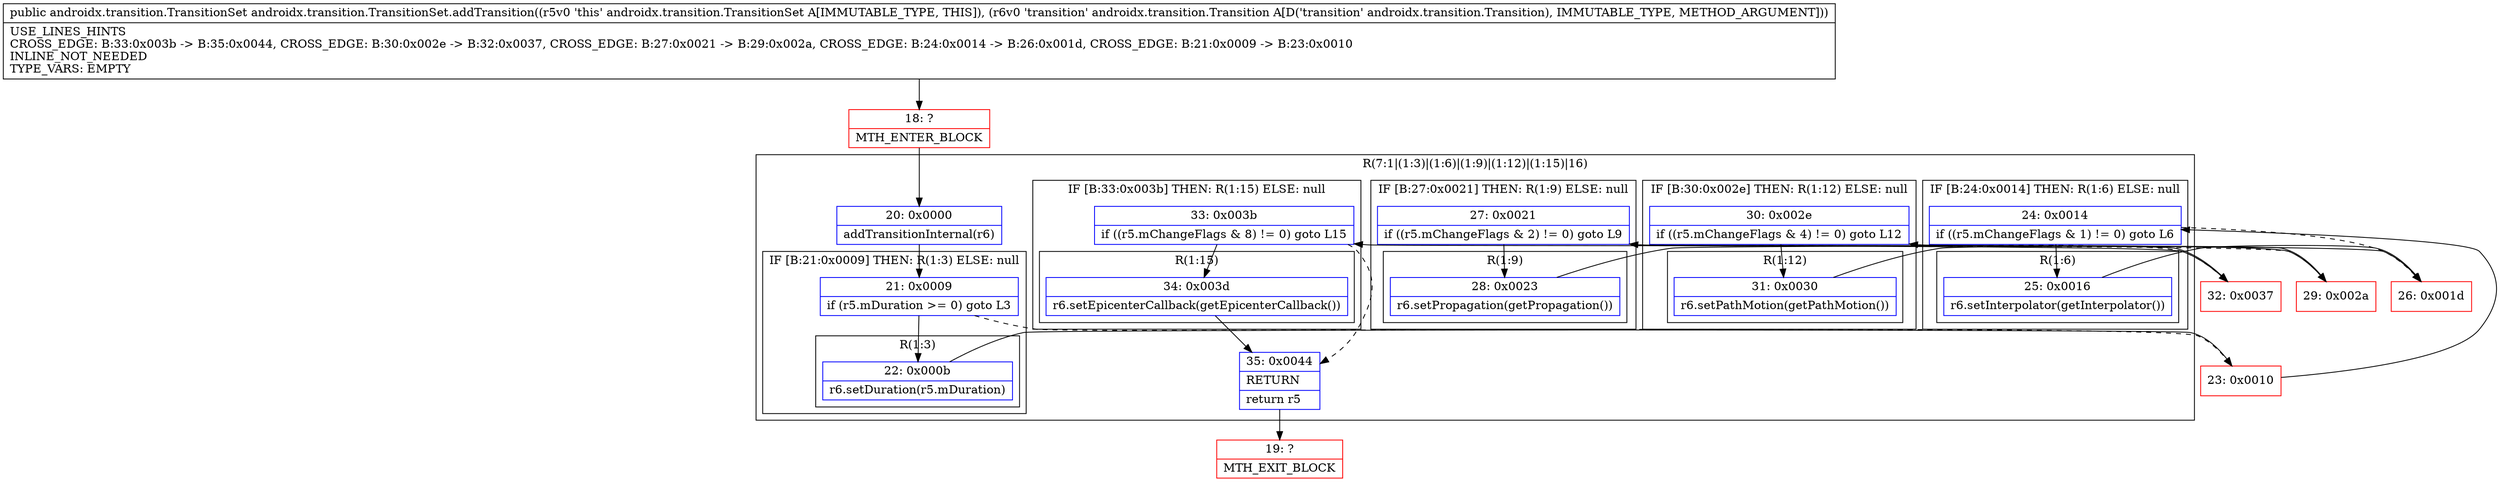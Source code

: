digraph "CFG forandroidx.transition.TransitionSet.addTransition(Landroidx\/transition\/Transition;)Landroidx\/transition\/TransitionSet;" {
subgraph cluster_Region_533381794 {
label = "R(7:1|(1:3)|(1:6)|(1:9)|(1:12)|(1:15)|16)";
node [shape=record,color=blue];
Node_20 [shape=record,label="{20\:\ 0x0000|addTransitionInternal(r6)\l}"];
subgraph cluster_IfRegion_1279211802 {
label = "IF [B:21:0x0009] THEN: R(1:3) ELSE: null";
node [shape=record,color=blue];
Node_21 [shape=record,label="{21\:\ 0x0009|if (r5.mDuration \>= 0) goto L3\l}"];
subgraph cluster_Region_893962021 {
label = "R(1:3)";
node [shape=record,color=blue];
Node_22 [shape=record,label="{22\:\ 0x000b|r6.setDuration(r5.mDuration)\l}"];
}
}
subgraph cluster_IfRegion_1013478811 {
label = "IF [B:24:0x0014] THEN: R(1:6) ELSE: null";
node [shape=record,color=blue];
Node_24 [shape=record,label="{24\:\ 0x0014|if ((r5.mChangeFlags & 1) != 0) goto L6\l}"];
subgraph cluster_Region_1979608934 {
label = "R(1:6)";
node [shape=record,color=blue];
Node_25 [shape=record,label="{25\:\ 0x0016|r6.setInterpolator(getInterpolator())\l}"];
}
}
subgraph cluster_IfRegion_1077702442 {
label = "IF [B:27:0x0021] THEN: R(1:9) ELSE: null";
node [shape=record,color=blue];
Node_27 [shape=record,label="{27\:\ 0x0021|if ((r5.mChangeFlags & 2) != 0) goto L9\l}"];
subgraph cluster_Region_859761127 {
label = "R(1:9)";
node [shape=record,color=blue];
Node_28 [shape=record,label="{28\:\ 0x0023|r6.setPropagation(getPropagation())\l}"];
}
}
subgraph cluster_IfRegion_1275434678 {
label = "IF [B:30:0x002e] THEN: R(1:12) ELSE: null";
node [shape=record,color=blue];
Node_30 [shape=record,label="{30\:\ 0x002e|if ((r5.mChangeFlags & 4) != 0) goto L12\l}"];
subgraph cluster_Region_1250313487 {
label = "R(1:12)";
node [shape=record,color=blue];
Node_31 [shape=record,label="{31\:\ 0x0030|r6.setPathMotion(getPathMotion())\l}"];
}
}
subgraph cluster_IfRegion_1776301642 {
label = "IF [B:33:0x003b] THEN: R(1:15) ELSE: null";
node [shape=record,color=blue];
Node_33 [shape=record,label="{33\:\ 0x003b|if ((r5.mChangeFlags & 8) != 0) goto L15\l}"];
subgraph cluster_Region_768973632 {
label = "R(1:15)";
node [shape=record,color=blue];
Node_34 [shape=record,label="{34\:\ 0x003d|r6.setEpicenterCallback(getEpicenterCallback())\l}"];
}
}
Node_35 [shape=record,label="{35\:\ 0x0044|RETURN\l|return r5\l}"];
}
Node_18 [shape=record,color=red,label="{18\:\ ?|MTH_ENTER_BLOCK\l}"];
Node_23 [shape=record,color=red,label="{23\:\ 0x0010}"];
Node_26 [shape=record,color=red,label="{26\:\ 0x001d}"];
Node_29 [shape=record,color=red,label="{29\:\ 0x002a}"];
Node_32 [shape=record,color=red,label="{32\:\ 0x0037}"];
Node_19 [shape=record,color=red,label="{19\:\ ?|MTH_EXIT_BLOCK\l}"];
MethodNode[shape=record,label="{public androidx.transition.TransitionSet androidx.transition.TransitionSet.addTransition((r5v0 'this' androidx.transition.TransitionSet A[IMMUTABLE_TYPE, THIS]), (r6v0 'transition' androidx.transition.Transition A[D('transition' androidx.transition.Transition), IMMUTABLE_TYPE, METHOD_ARGUMENT]))  | USE_LINES_HINTS\lCROSS_EDGE: B:33:0x003b \-\> B:35:0x0044, CROSS_EDGE: B:30:0x002e \-\> B:32:0x0037, CROSS_EDGE: B:27:0x0021 \-\> B:29:0x002a, CROSS_EDGE: B:24:0x0014 \-\> B:26:0x001d, CROSS_EDGE: B:21:0x0009 \-\> B:23:0x0010\lINLINE_NOT_NEEDED\lTYPE_VARS: EMPTY\l}"];
MethodNode -> Node_18;Node_20 -> Node_21;
Node_21 -> Node_22;
Node_21 -> Node_23[style=dashed];
Node_22 -> Node_23;
Node_24 -> Node_25;
Node_24 -> Node_26[style=dashed];
Node_25 -> Node_26;
Node_27 -> Node_28;
Node_27 -> Node_29[style=dashed];
Node_28 -> Node_29;
Node_30 -> Node_31;
Node_30 -> Node_32[style=dashed];
Node_31 -> Node_32;
Node_33 -> Node_34;
Node_33 -> Node_35[style=dashed];
Node_34 -> Node_35;
Node_35 -> Node_19;
Node_18 -> Node_20;
Node_23 -> Node_24;
Node_26 -> Node_27;
Node_29 -> Node_30;
Node_32 -> Node_33;
}

